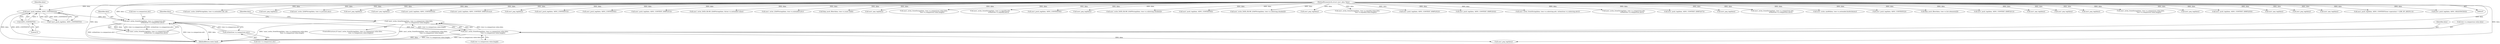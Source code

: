 digraph "0_samba_530d50a1abdcdf4d1775652d4c456c1274d83d8d_1@API" {
"1000484" [label="(Call,!asn1_write_OctetString(data, tree->u.comparison.value.data,\n                                     tree->u.comparison.value.length))"];
"1000485" [label="(Call,asn1_write_OctetString(data, tree->u.comparison.value.data,\n                                     tree->u.comparison.value.length))"];
"1000464" [label="(Call,asn1_write_OctetString(data, tree->u.comparison.attr,\n                                     strlen(tree->u.comparison.attr)))"];
"1000456" [label="(Call,asn1_push_tag(data, ASN1_CONTEXT(5)))"];
"1000108" [label="(MethodParameterIn,struct asn1_data *data)"];
"1000458" [label="(Call,ASN1_CONTEXT(5))"];
"1000473" [label="(Call,strlen(tree->u.comparison.attr))"];
"1000697" [label="(Call,asn1_write_LDAPString(data, tree->u.extended.rule_id))"];
"1000509" [label="(Call,asn1_pop_tag(data))"];
"1000198" [label="(Call,asn1_pop_tag(data))"];
"1000486" [label="(Identifier,data)"];
"1000464" [label="(Call,asn1_write_OctetString(data, tree->u.comparison.attr,\n                                     strlen(tree->u.comparison.attr)))"];
"1000586" [label="(Call,asn1_write_LDAPString(data, tree->u.present.attr))"];
"1000710" [label="(Call,asn1_pop_tag(data))"];
"1000570" [label="(Call,asn1_pop_tag(data))"];
"1000267" [label="(Call,asn1_push_tag(data, ASN1_CONTEXT(4)))"];
"1000473" [label="(Call,strlen(tree->u.comparison.attr))"];
"1000411" [label="(Call,asn1_push_tag(data, ASN1_CONTEXT_SIMPLE(ctx)))"];
"1000496" [label="(Call,tree->u.comparison.value.length)"];
"1000483" [label="(ControlStructure,if (!asn1_write_OctetString(data, tree->u.comparison.value.data,\n                                     tree->u.comparison.value.length)))"];
"1000487" [label="(Call,tree->u.comparison.value.data)"];
"1000448" [label="(Call,asn1_pop_tag(data))"];
"1000206" [label="(Call,asn1_push_tag(data, ASN1_CONTEXT(3)))"];
"1000517" [label="(Call,asn1_push_tag(data, ASN1_CONTEXT(6)))"];
"1000752" [label="(Call,asn1_push_tag(data, ASN1_CONTEXT_SIMPLE(3)))"];
"1000458" [label="(Call,ASN1_CONTEXT(5))"];
"1000760" [label="(Call,asn1_write_DATA_BLOB_LDAPString(data, &tree->u.extended.value))"];
"1000485" [label="(Call,asn1_write_OctetString(data, tree->u.comparison.value.data,\n                                     tree->u.comparison.value.length))"];
"1000733" [label="(Call,asn1_write_LDAPString(data, tree->u.extended.attr))"];
"1000466" [label="(Call,tree->u.comparison.attr)"];
"1000184" [label="(Call,ldap_push_filter(data, tree->u.isnot.child))"];
"1000359" [label="(Call,asn1_pop_tag(data))"];
"1000546" [label="(Call,asn1_write_OctetString(data, tree->u.comparison.value.data,\n                                     tree->u.comparison.value.length))"];
"1000474" [label="(Call,tree->u.comparison.attr)"];
"1000457" [label="(Identifier,data)"];
"1000465" [label="(Identifier,data)"];
"1000820" [label="(MethodReturn,static bool)"];
"1000108" [label="(MethodParameterIn,struct asn1_data *data)"];
"1000214" [label="(Call,asn1_write_OctetString(data, tree->u.equality.attr,\n                                     strlen(tree->u.equality.attr)))"];
"1000672" [label="(Call,asn1_push_tag(data, ASN1_CONTEXT(9)))"];
"1000664" [label="(Call,asn1_pop_tag(data))"];
"1000419" [label="(Call,asn1_write_DATA_BLOB_LDAPString(data, tree->u.substring.chunks[i]))"];
"1000611" [label="(Call,asn1_push_tag(data, ASN1_CONTEXT(8)))"];
"1000344" [label="(Call,asn1_write_DATA_BLOB_LDAPString(data, tree->u.substring.chunks[i]))"];
"1000506" [label="(Identifier,false)"];
"1000168" [label="(Call,asn1_pop_tag(data))"];
"1000235" [label="(Call,asn1_write_OctetString(data, tree->u.equality.value.data,\n                                     tree->u.equality.value.length))"];
"1000725" [label="(Call,asn1_push_tag(data, ASN1_CONTEXT_SIMPLE(2)))"];
"1000780" [label="(Call,asn1_push_tag(data, ASN1_CONTEXT_SIMPLE(4)))"];
"1000275" [label="(Call,asn1_write_OctetString(data, tree->u.substring.attr, strlen(tree->u.substring.attr)))"];
"1000619" [label="(Call,asn1_write_OctetString(data, tree->u.comparison.attr,\n                                     strlen(tree->u.comparison.attr)))"];
"1000578" [label="(Call,asn1_push_tag(data, ASN1_CONTEXT_SIMPLE(7)))"];
"1000434" [label="(Call,asn1_pop_tag(data))"];
"1000525" [label="(Call,asn1_write_OctetString(data, tree->u.comparison.attr,\n                                     strlen(tree->u.comparison.attr)))"];
"1000788" [label="(Call,asn1_write_uint8(data, tree->u.extended.dnAttributes))"];
"1000463" [label="(Call,!asn1_write_OctetString(data, tree->u.comparison.attr,\n                                     strlen(tree->u.comparison.attr)))"];
"1000176" [label="(Call,asn1_push_tag(data, ASN1_CONTEXT(2)))"];
"1000510" [label="(Identifier,data)"];
"1000152" [label="(Call,ldap_push_filter(data, tree->u.list.elements[i]))"];
"1000689" [label="(Call,asn1_push_tag(data, ASN1_CONTEXT_SIMPLE(1)))"];
"1000746" [label="(Call,asn1_pop_tag(data))"];
"1000455" [label="(Call,!asn1_push_tag(data, ASN1_CONTEXT(5)))"];
"1000599" [label="(Call,asn1_pop_tag(data))"];
"1000801" [label="(Call,asn1_pop_tag(data))"];
"1000640" [label="(Call,asn1_write_OctetString(data, tree->u.comparison.value.data,\n                                     tree->u.comparison.value.length))"];
"1000807" [label="(Call,asn1_pop_tag(data))"];
"1000336" [label="(Call,asn1_push_tag(data, ASN1_CONTEXT_SIMPLE(0)))"];
"1000484" [label="(Call,!asn1_write_OctetString(data, tree->u.comparison.value.data,\n                                     tree->u.comparison.value.length))"];
"1000259" [label="(Call,asn1_pop_tag(data))"];
"1000442" [label="(Call,asn1_pop_tag(data))"];
"1000774" [label="(Call,asn1_pop_tag(data))"];
"1000459" [label="(Literal,5)"];
"1000121" [label="(Call,asn1_push_tag(data, ASN1_CONTEXT(tree->operation==LDB_OP_AND?0:1)))"];
"1000456" [label="(Call,asn1_push_tag(data, ASN1_CONTEXT(5)))"];
"1000296" [label="(Call,asn1_push_tag(data, ASN1_SEQUENCE(0)))"];
"1000484" -> "1000483"  [label="AST: "];
"1000484" -> "1000485"  [label="CFG: "];
"1000485" -> "1000484"  [label="AST: "];
"1000506" -> "1000484"  [label="CFG: "];
"1000510" -> "1000484"  [label="CFG: "];
"1000484" -> "1000820"  [label="DDG: asn1_write_OctetString(data, tree->u.comparison.value.data,\n                                     tree->u.comparison.value.length)"];
"1000484" -> "1000820"  [label="DDG: !asn1_write_OctetString(data, tree->u.comparison.value.data,\n                                     tree->u.comparison.value.length)"];
"1000485" -> "1000484"  [label="DDG: data"];
"1000485" -> "1000484"  [label="DDG: tree->u.comparison.value.data"];
"1000485" -> "1000484"  [label="DDG: tree->u.comparison.value.length"];
"1000485" -> "1000496"  [label="CFG: "];
"1000486" -> "1000485"  [label="AST: "];
"1000487" -> "1000485"  [label="AST: "];
"1000496" -> "1000485"  [label="AST: "];
"1000485" -> "1000820"  [label="DDG: data"];
"1000485" -> "1000820"  [label="DDG: tree->u.comparison.value.length"];
"1000485" -> "1000820"  [label="DDG: tree->u.comparison.value.data"];
"1000464" -> "1000485"  [label="DDG: data"];
"1000108" -> "1000485"  [label="DDG: data"];
"1000485" -> "1000509"  [label="DDG: data"];
"1000464" -> "1000463"  [label="AST: "];
"1000464" -> "1000473"  [label="CFG: "];
"1000465" -> "1000464"  [label="AST: "];
"1000466" -> "1000464"  [label="AST: "];
"1000473" -> "1000464"  [label="AST: "];
"1000463" -> "1000464"  [label="CFG: "];
"1000464" -> "1000820"  [label="DDG: data"];
"1000464" -> "1000820"  [label="DDG: strlen(tree->u.comparison.attr)"];
"1000464" -> "1000820"  [label="DDG: tree->u.comparison.attr"];
"1000464" -> "1000463"  [label="DDG: data"];
"1000464" -> "1000463"  [label="DDG: tree->u.comparison.attr"];
"1000464" -> "1000463"  [label="DDG: strlen(tree->u.comparison.attr)"];
"1000456" -> "1000464"  [label="DDG: data"];
"1000108" -> "1000464"  [label="DDG: data"];
"1000473" -> "1000464"  [label="DDG: tree->u.comparison.attr"];
"1000456" -> "1000455"  [label="AST: "];
"1000456" -> "1000458"  [label="CFG: "];
"1000457" -> "1000456"  [label="AST: "];
"1000458" -> "1000456"  [label="AST: "];
"1000455" -> "1000456"  [label="CFG: "];
"1000456" -> "1000820"  [label="DDG: data"];
"1000456" -> "1000820"  [label="DDG: ASN1_CONTEXT(5)"];
"1000456" -> "1000455"  [label="DDG: data"];
"1000456" -> "1000455"  [label="DDG: ASN1_CONTEXT(5)"];
"1000108" -> "1000456"  [label="DDG: data"];
"1000458" -> "1000456"  [label="DDG: 5"];
"1000108" -> "1000107"  [label="AST: "];
"1000108" -> "1000820"  [label="DDG: data"];
"1000108" -> "1000121"  [label="DDG: data"];
"1000108" -> "1000152"  [label="DDG: data"];
"1000108" -> "1000168"  [label="DDG: data"];
"1000108" -> "1000176"  [label="DDG: data"];
"1000108" -> "1000184"  [label="DDG: data"];
"1000108" -> "1000198"  [label="DDG: data"];
"1000108" -> "1000206"  [label="DDG: data"];
"1000108" -> "1000214"  [label="DDG: data"];
"1000108" -> "1000235"  [label="DDG: data"];
"1000108" -> "1000259"  [label="DDG: data"];
"1000108" -> "1000267"  [label="DDG: data"];
"1000108" -> "1000275"  [label="DDG: data"];
"1000108" -> "1000296"  [label="DDG: data"];
"1000108" -> "1000336"  [label="DDG: data"];
"1000108" -> "1000344"  [label="DDG: data"];
"1000108" -> "1000359"  [label="DDG: data"];
"1000108" -> "1000411"  [label="DDG: data"];
"1000108" -> "1000419"  [label="DDG: data"];
"1000108" -> "1000434"  [label="DDG: data"];
"1000108" -> "1000442"  [label="DDG: data"];
"1000108" -> "1000448"  [label="DDG: data"];
"1000108" -> "1000509"  [label="DDG: data"];
"1000108" -> "1000517"  [label="DDG: data"];
"1000108" -> "1000525"  [label="DDG: data"];
"1000108" -> "1000546"  [label="DDG: data"];
"1000108" -> "1000570"  [label="DDG: data"];
"1000108" -> "1000578"  [label="DDG: data"];
"1000108" -> "1000586"  [label="DDG: data"];
"1000108" -> "1000599"  [label="DDG: data"];
"1000108" -> "1000611"  [label="DDG: data"];
"1000108" -> "1000619"  [label="DDG: data"];
"1000108" -> "1000640"  [label="DDG: data"];
"1000108" -> "1000664"  [label="DDG: data"];
"1000108" -> "1000672"  [label="DDG: data"];
"1000108" -> "1000689"  [label="DDG: data"];
"1000108" -> "1000697"  [label="DDG: data"];
"1000108" -> "1000710"  [label="DDG: data"];
"1000108" -> "1000725"  [label="DDG: data"];
"1000108" -> "1000733"  [label="DDG: data"];
"1000108" -> "1000746"  [label="DDG: data"];
"1000108" -> "1000752"  [label="DDG: data"];
"1000108" -> "1000760"  [label="DDG: data"];
"1000108" -> "1000774"  [label="DDG: data"];
"1000108" -> "1000780"  [label="DDG: data"];
"1000108" -> "1000788"  [label="DDG: data"];
"1000108" -> "1000801"  [label="DDG: data"];
"1000108" -> "1000807"  [label="DDG: data"];
"1000458" -> "1000459"  [label="CFG: "];
"1000459" -> "1000458"  [label="AST: "];
"1000473" -> "1000474"  [label="CFG: "];
"1000474" -> "1000473"  [label="AST: "];
}
